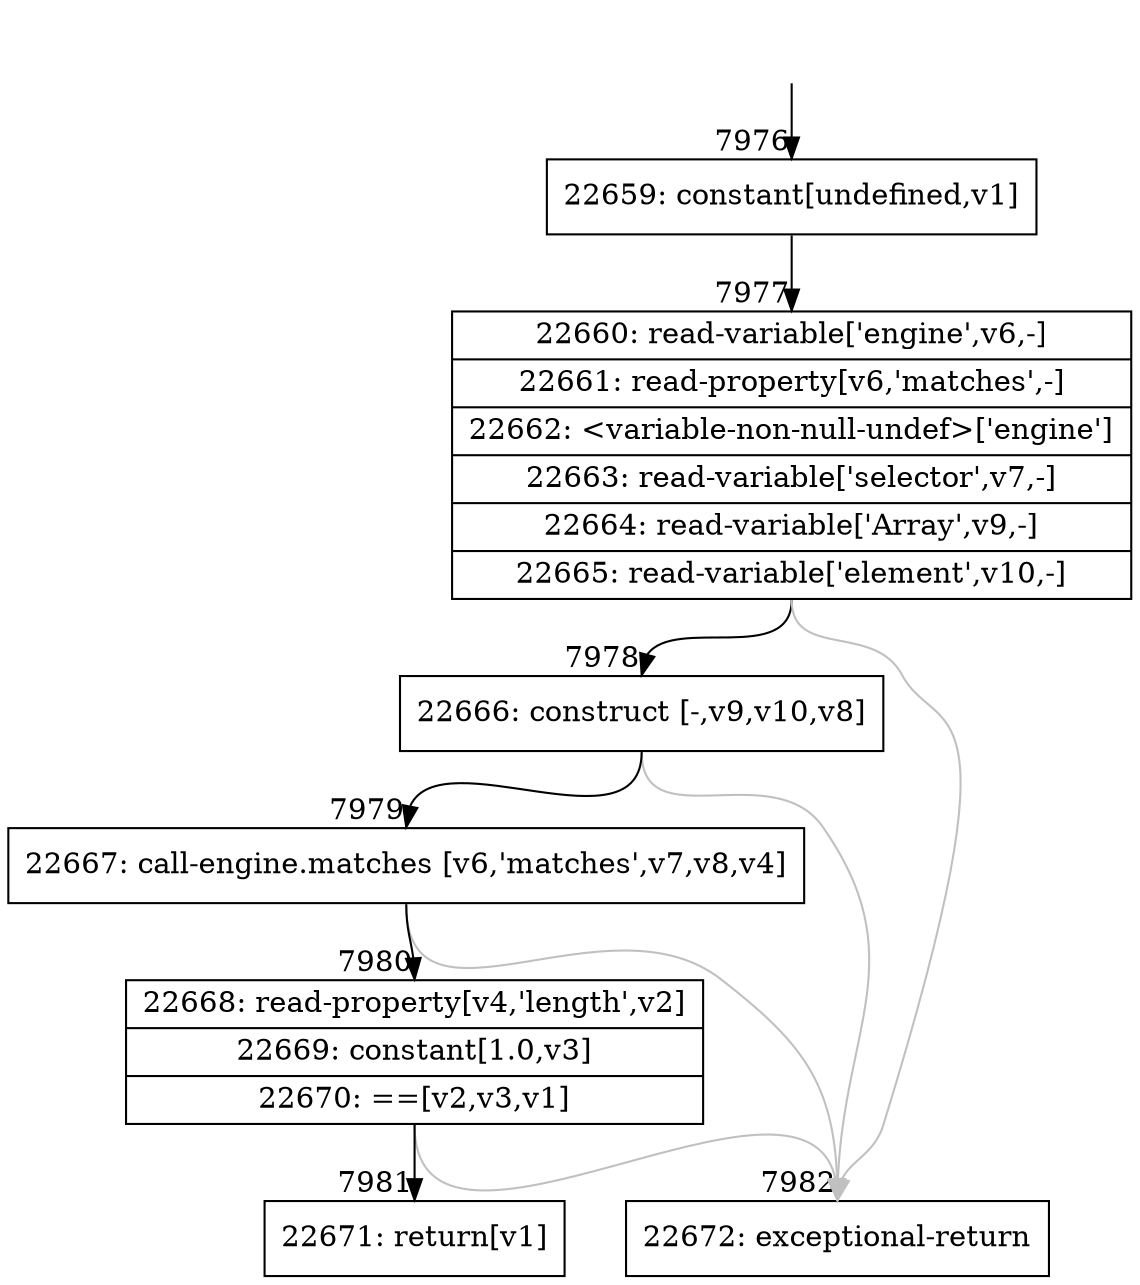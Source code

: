 digraph {
rankdir="TD"
BB_entry590[shape=none,label=""];
BB_entry590 -> BB7976 [tailport=s, headport=n, headlabel="    7976"]
BB7976 [shape=record label="{22659: constant[undefined,v1]}" ] 
BB7976 -> BB7977 [tailport=s, headport=n, headlabel="      7977"]
BB7977 [shape=record label="{22660: read-variable['engine',v6,-]|22661: read-property[v6,'matches',-]|22662: \<variable-non-null-undef\>['engine']|22663: read-variable['selector',v7,-]|22664: read-variable['Array',v9,-]|22665: read-variable['element',v10,-]}" ] 
BB7977 -> BB7978 [tailport=s, headport=n, headlabel="      7978"]
BB7977 -> BB7982 [tailport=s, headport=n, color=gray, headlabel="      7982"]
BB7978 [shape=record label="{22666: construct [-,v9,v10,v8]}" ] 
BB7978 -> BB7979 [tailport=s, headport=n, headlabel="      7979"]
BB7978 -> BB7982 [tailport=s, headport=n, color=gray]
BB7979 [shape=record label="{22667: call-engine.matches [v6,'matches',v7,v8,v4]}" ] 
BB7979 -> BB7980 [tailport=s, headport=n, headlabel="      7980"]
BB7979 -> BB7982 [tailport=s, headport=n, color=gray]
BB7980 [shape=record label="{22668: read-property[v4,'length',v2]|22669: constant[1.0,v3]|22670: ==[v2,v3,v1]}" ] 
BB7980 -> BB7981 [tailport=s, headport=n, headlabel="      7981"]
BB7980 -> BB7982 [tailport=s, headport=n, color=gray]
BB7981 [shape=record label="{22671: return[v1]}" ] 
BB7982 [shape=record label="{22672: exceptional-return}" ] 
//#$~ 6240
}
